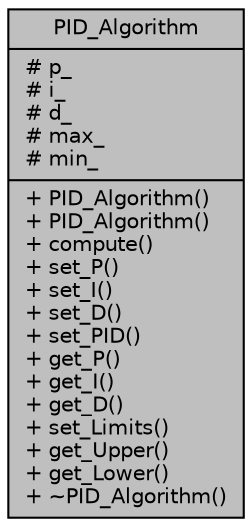 digraph "PID_Algorithm"
{
 // INTERACTIVE_SVG=YES
 // LATEX_PDF_SIZE
  edge [fontname="Helvetica",fontsize="10",labelfontname="Helvetica",labelfontsize="10"];
  node [fontname="Helvetica",fontsize="10",shape=record];
  Node2 [label="{PID_Algorithm\n|# p_\l# i_\l# d_\l# max_\l# min_\l|+ PID_Algorithm()\l+ PID_Algorithm()\l+ compute()\l+ set_P()\l+ set_I()\l+ set_D()\l+ set_PID()\l+ get_P()\l+ get_I()\l+ get_D()\l+ set_Limits()\l+ get_Upper()\l+ get_Lower()\l+ ~PID_Algorithm()\l}",height=0.2,width=0.4,color="black", fillcolor="grey75", style="filled", fontcolor="black",tooltip=" "];
}
